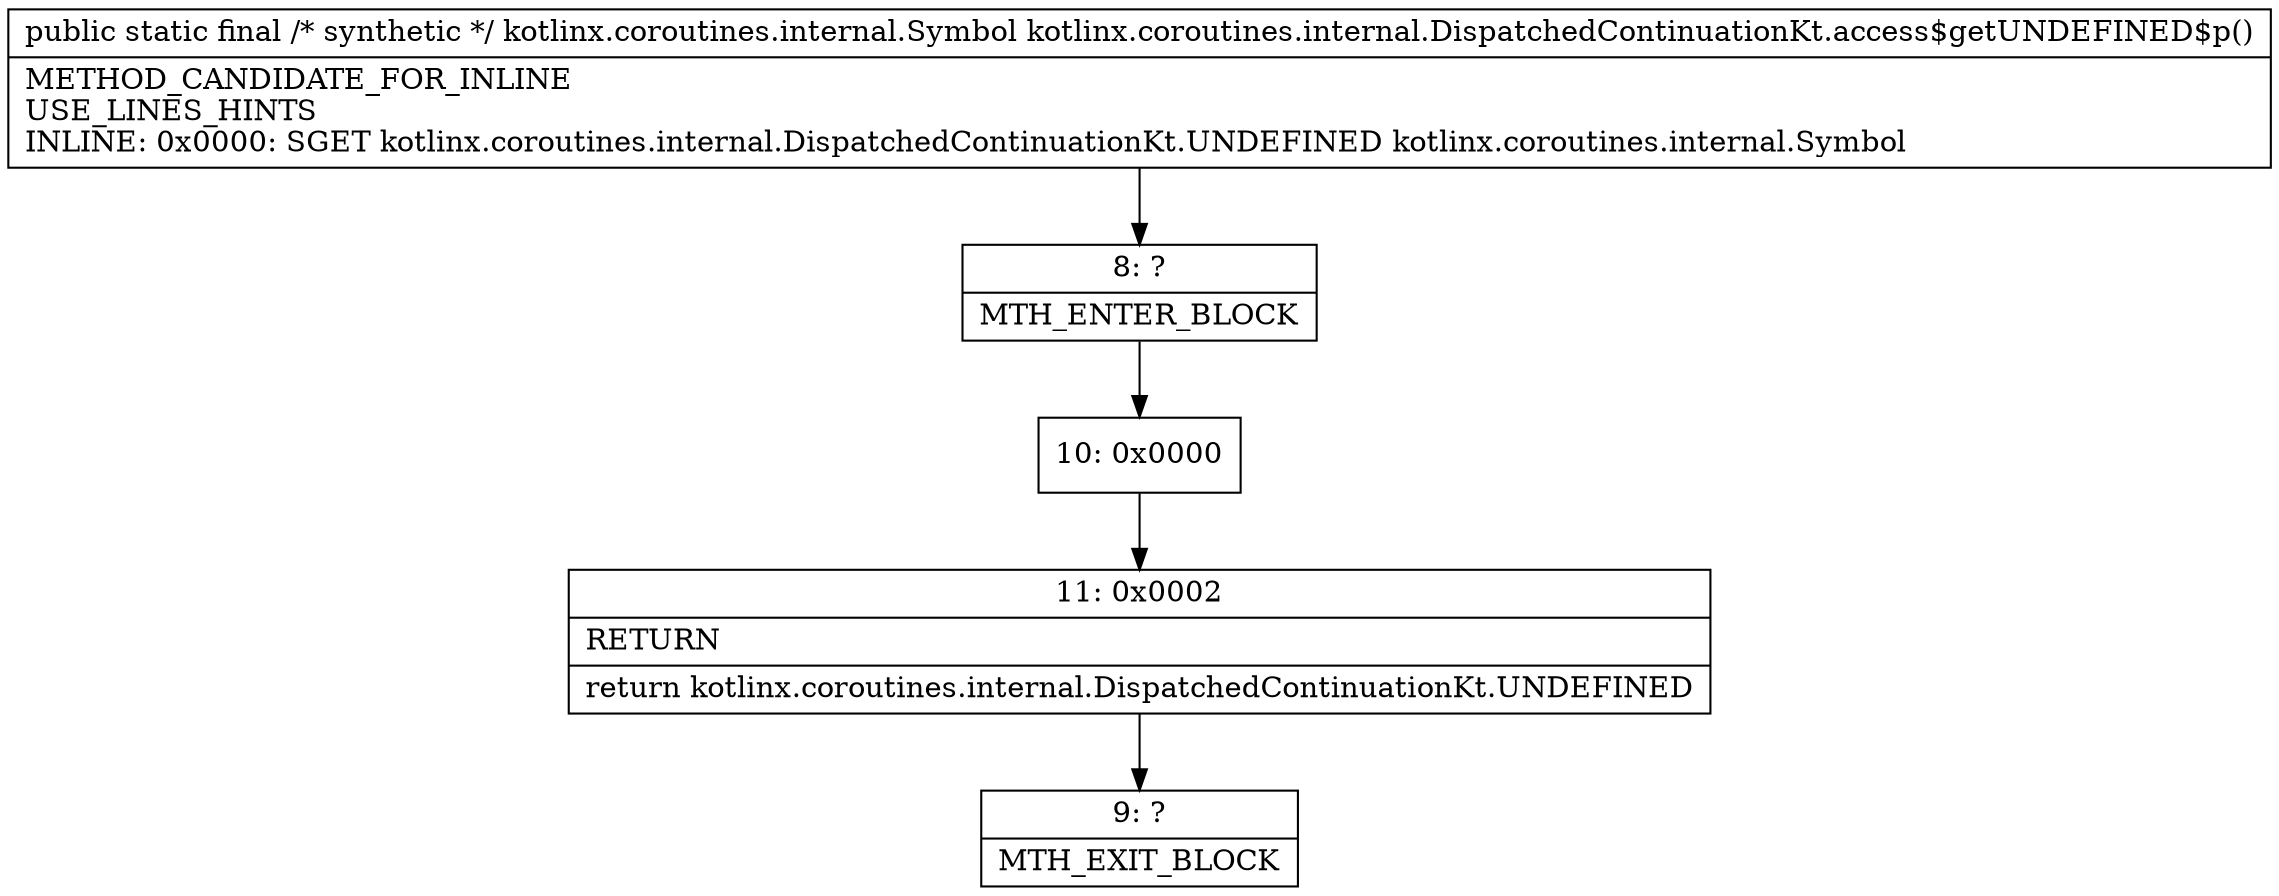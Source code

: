 digraph "CFG forkotlinx.coroutines.internal.DispatchedContinuationKt.access$getUNDEFINED$p()Lkotlinx\/coroutines\/internal\/Symbol;" {
Node_8 [shape=record,label="{8\:\ ?|MTH_ENTER_BLOCK\l}"];
Node_10 [shape=record,label="{10\:\ 0x0000}"];
Node_11 [shape=record,label="{11\:\ 0x0002|RETURN\l|return kotlinx.coroutines.internal.DispatchedContinuationKt.UNDEFINED\l}"];
Node_9 [shape=record,label="{9\:\ ?|MTH_EXIT_BLOCK\l}"];
MethodNode[shape=record,label="{public static final \/* synthetic *\/ kotlinx.coroutines.internal.Symbol kotlinx.coroutines.internal.DispatchedContinuationKt.access$getUNDEFINED$p()  | METHOD_CANDIDATE_FOR_INLINE\lUSE_LINES_HINTS\lINLINE: 0x0000: SGET   kotlinx.coroutines.internal.DispatchedContinuationKt.UNDEFINED kotlinx.coroutines.internal.Symbol\l}"];
MethodNode -> Node_8;Node_8 -> Node_10;
Node_10 -> Node_11;
Node_11 -> Node_9;
}

